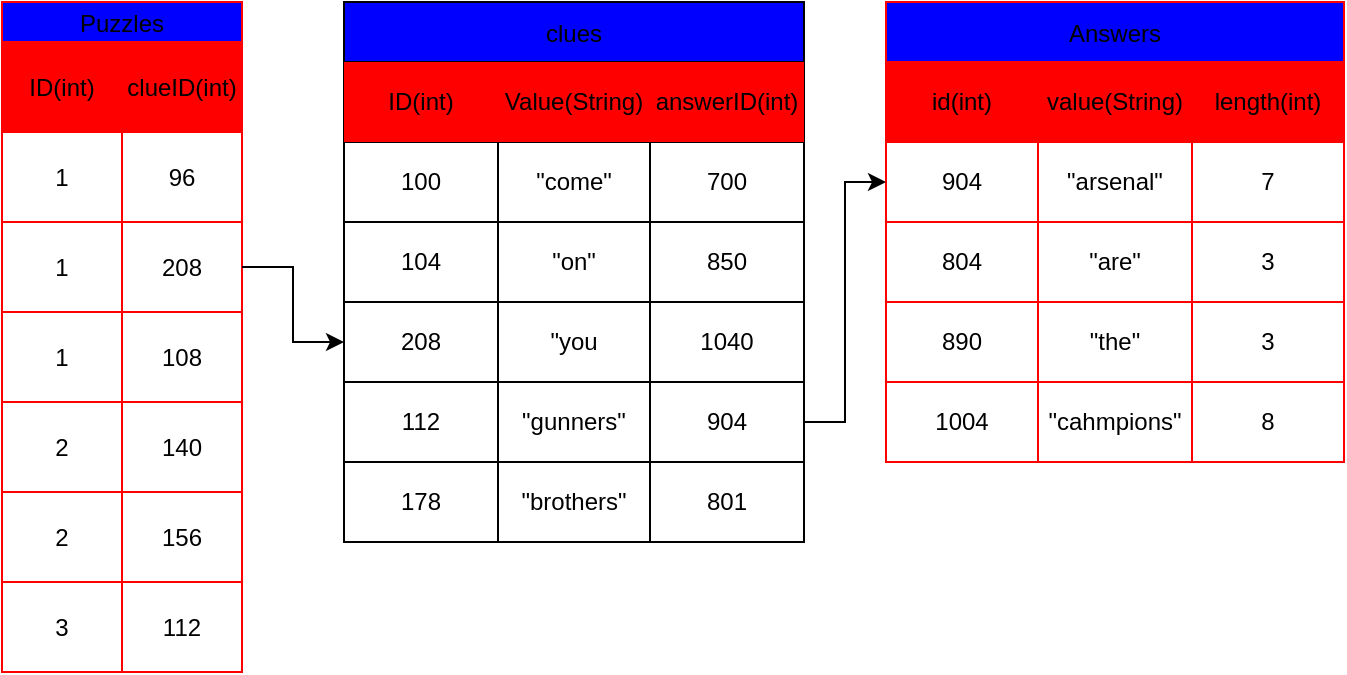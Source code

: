 <mxfile version="20.5.1" type="device"><diagram id="gxDn5xYqyPAFr58Ti_Uz" name="Page-1"><mxGraphModel dx="1038" dy="579" grid="1" gridSize="10" guides="1" tooltips="1" connect="1" arrows="1" fold="1" page="1" pageScale="1" pageWidth="850" pageHeight="1100" math="0" shadow="0"><root><mxCell id="0"/><mxCell id="1" parent="0"/><mxCell id="YxoEpAb8Fk6n28gzFD3V-1" value="Puzzles" style="shape=table;startSize=20;container=1;collapsible=0;childLayout=tableLayout;fillColor=#0000FF;strokeColor=#FF0000;" vertex="1" parent="1"><mxGeometry x="49" y="70" width="120" height="335" as="geometry"/></mxCell><mxCell id="YxoEpAb8Fk6n28gzFD3V-2" value="" style="shape=tableRow;horizontal=0;startSize=0;swimlaneHead=0;swimlaneBody=0;top=0;left=0;bottom=0;right=0;collapsible=0;dropTarget=0;fillColor=none;points=[[0,0.5],[1,0.5]];portConstraint=eastwest;" vertex="1" parent="YxoEpAb8Fk6n28gzFD3V-1"><mxGeometry y="20" width="120" height="45" as="geometry"/></mxCell><mxCell id="YxoEpAb8Fk6n28gzFD3V-3" value="ID(int)" style="shape=partialRectangle;html=1;whiteSpace=wrap;connectable=0;overflow=hidden;fillColor=#FF0000;top=0;left=0;bottom=0;right=0;pointerEvents=1;" vertex="1" parent="YxoEpAb8Fk6n28gzFD3V-2"><mxGeometry width="60" height="45" as="geometry"><mxRectangle width="60" height="45" as="alternateBounds"/></mxGeometry></mxCell><mxCell id="YxoEpAb8Fk6n28gzFD3V-4" value="clueID(int)" style="shape=partialRectangle;html=1;whiteSpace=wrap;connectable=0;overflow=hidden;fillColor=#FF0000;top=0;left=0;bottom=0;right=0;pointerEvents=1;" vertex="1" parent="YxoEpAb8Fk6n28gzFD3V-2"><mxGeometry x="60" width="60" height="45" as="geometry"><mxRectangle width="60" height="45" as="alternateBounds"/></mxGeometry></mxCell><mxCell id="YxoEpAb8Fk6n28gzFD3V-5" value="" style="shape=tableRow;horizontal=0;startSize=0;swimlaneHead=0;swimlaneBody=0;top=0;left=0;bottom=0;right=0;collapsible=0;dropTarget=0;fillColor=none;points=[[0,0.5],[1,0.5]];portConstraint=eastwest;" vertex="1" parent="YxoEpAb8Fk6n28gzFD3V-1"><mxGeometry y="65" width="120" height="45" as="geometry"/></mxCell><mxCell id="YxoEpAb8Fk6n28gzFD3V-6" value="1" style="shape=partialRectangle;html=1;whiteSpace=wrap;connectable=0;overflow=hidden;fillColor=none;top=0;left=0;bottom=0;right=0;pointerEvents=1;" vertex="1" parent="YxoEpAb8Fk6n28gzFD3V-5"><mxGeometry width="60" height="45" as="geometry"><mxRectangle width="60" height="45" as="alternateBounds"/></mxGeometry></mxCell><mxCell id="YxoEpAb8Fk6n28gzFD3V-7" value="96" style="shape=partialRectangle;html=1;whiteSpace=wrap;connectable=0;overflow=hidden;fillColor=none;top=0;left=0;bottom=0;right=0;pointerEvents=1;" vertex="1" parent="YxoEpAb8Fk6n28gzFD3V-5"><mxGeometry x="60" width="60" height="45" as="geometry"><mxRectangle width="60" height="45" as="alternateBounds"/></mxGeometry></mxCell><mxCell id="YxoEpAb8Fk6n28gzFD3V-10" style="shape=tableRow;horizontal=0;startSize=0;swimlaneHead=0;swimlaneBody=0;top=0;left=0;bottom=0;right=0;collapsible=0;dropTarget=0;fillColor=none;points=[[0,0.5],[1,0.5]];portConstraint=eastwest;" vertex="1" parent="YxoEpAb8Fk6n28gzFD3V-1"><mxGeometry y="110" width="120" height="45" as="geometry"/></mxCell><mxCell id="YxoEpAb8Fk6n28gzFD3V-11" value="1" style="shape=partialRectangle;html=1;whiteSpace=wrap;connectable=0;overflow=hidden;fillColor=none;top=0;left=0;bottom=0;right=0;pointerEvents=1;" vertex="1" parent="YxoEpAb8Fk6n28gzFD3V-10"><mxGeometry width="60" height="45" as="geometry"><mxRectangle width="60" height="45" as="alternateBounds"/></mxGeometry></mxCell><mxCell id="YxoEpAb8Fk6n28gzFD3V-12" value="208" style="shape=partialRectangle;html=1;whiteSpace=wrap;connectable=0;overflow=hidden;fillColor=none;top=0;left=0;bottom=0;right=0;pointerEvents=1;" vertex="1" parent="YxoEpAb8Fk6n28gzFD3V-10"><mxGeometry x="60" width="60" height="45" as="geometry"><mxRectangle width="60" height="45" as="alternateBounds"/></mxGeometry></mxCell><mxCell id="YxoEpAb8Fk6n28gzFD3V-13" style="shape=tableRow;horizontal=0;startSize=0;swimlaneHead=0;swimlaneBody=0;top=0;left=0;bottom=0;right=0;collapsible=0;dropTarget=0;fillColor=none;points=[[0,0.5],[1,0.5]];portConstraint=eastwest;" vertex="1" parent="YxoEpAb8Fk6n28gzFD3V-1"><mxGeometry y="155" width="120" height="45" as="geometry"/></mxCell><mxCell id="YxoEpAb8Fk6n28gzFD3V-14" value="1" style="shape=partialRectangle;html=1;whiteSpace=wrap;connectable=0;overflow=hidden;fillColor=none;top=0;left=0;bottom=0;right=0;pointerEvents=1;" vertex="1" parent="YxoEpAb8Fk6n28gzFD3V-13"><mxGeometry width="60" height="45" as="geometry"><mxRectangle width="60" height="45" as="alternateBounds"/></mxGeometry></mxCell><mxCell id="YxoEpAb8Fk6n28gzFD3V-15" value="108" style="shape=partialRectangle;html=1;whiteSpace=wrap;connectable=0;overflow=hidden;fillColor=none;top=0;left=0;bottom=0;right=0;pointerEvents=1;" vertex="1" parent="YxoEpAb8Fk6n28gzFD3V-13"><mxGeometry x="60" width="60" height="45" as="geometry"><mxRectangle width="60" height="45" as="alternateBounds"/></mxGeometry></mxCell><mxCell id="YxoEpAb8Fk6n28gzFD3V-16" style="shape=tableRow;horizontal=0;startSize=0;swimlaneHead=0;swimlaneBody=0;top=0;left=0;bottom=0;right=0;collapsible=0;dropTarget=0;fillColor=none;points=[[0,0.5],[1,0.5]];portConstraint=eastwest;" vertex="1" parent="YxoEpAb8Fk6n28gzFD3V-1"><mxGeometry y="200" width="120" height="45" as="geometry"/></mxCell><mxCell id="YxoEpAb8Fk6n28gzFD3V-17" value="2" style="shape=partialRectangle;html=1;whiteSpace=wrap;connectable=0;overflow=hidden;fillColor=none;top=0;left=0;bottom=0;right=0;pointerEvents=1;" vertex="1" parent="YxoEpAb8Fk6n28gzFD3V-16"><mxGeometry width="60" height="45" as="geometry"><mxRectangle width="60" height="45" as="alternateBounds"/></mxGeometry></mxCell><mxCell id="YxoEpAb8Fk6n28gzFD3V-18" value="140" style="shape=partialRectangle;html=1;whiteSpace=wrap;connectable=0;overflow=hidden;fillColor=none;top=0;left=0;bottom=0;right=0;pointerEvents=1;" vertex="1" parent="YxoEpAb8Fk6n28gzFD3V-16"><mxGeometry x="60" width="60" height="45" as="geometry"><mxRectangle width="60" height="45" as="alternateBounds"/></mxGeometry></mxCell><mxCell id="YxoEpAb8Fk6n28gzFD3V-19" style="shape=tableRow;horizontal=0;startSize=0;swimlaneHead=0;swimlaneBody=0;top=0;left=0;bottom=0;right=0;collapsible=0;dropTarget=0;fillColor=none;points=[[0,0.5],[1,0.5]];portConstraint=eastwest;" vertex="1" parent="YxoEpAb8Fk6n28gzFD3V-1"><mxGeometry y="245" width="120" height="45" as="geometry"/></mxCell><mxCell id="YxoEpAb8Fk6n28gzFD3V-20" value="2" style="shape=partialRectangle;html=1;whiteSpace=wrap;connectable=0;overflow=hidden;fillColor=none;top=0;left=0;bottom=0;right=0;pointerEvents=1;" vertex="1" parent="YxoEpAb8Fk6n28gzFD3V-19"><mxGeometry width="60" height="45" as="geometry"><mxRectangle width="60" height="45" as="alternateBounds"/></mxGeometry></mxCell><mxCell id="YxoEpAb8Fk6n28gzFD3V-21" value="156" style="shape=partialRectangle;html=1;whiteSpace=wrap;connectable=0;overflow=hidden;fillColor=none;top=0;left=0;bottom=0;right=0;pointerEvents=1;" vertex="1" parent="YxoEpAb8Fk6n28gzFD3V-19"><mxGeometry x="60" width="60" height="45" as="geometry"><mxRectangle width="60" height="45" as="alternateBounds"/></mxGeometry></mxCell><mxCell id="YxoEpAb8Fk6n28gzFD3V-22" style="shape=tableRow;horizontal=0;startSize=0;swimlaneHead=0;swimlaneBody=0;top=0;left=0;bottom=0;right=0;collapsible=0;dropTarget=0;fillColor=none;points=[[0,0.5],[1,0.5]];portConstraint=eastwest;" vertex="1" parent="YxoEpAb8Fk6n28gzFD3V-1"><mxGeometry y="290" width="120" height="45" as="geometry"/></mxCell><mxCell id="YxoEpAb8Fk6n28gzFD3V-23" value="3" style="shape=partialRectangle;html=1;whiteSpace=wrap;connectable=0;overflow=hidden;fillColor=none;top=0;left=0;bottom=0;right=0;pointerEvents=1;" vertex="1" parent="YxoEpAb8Fk6n28gzFD3V-22"><mxGeometry width="60" height="45" as="geometry"><mxRectangle width="60" height="45" as="alternateBounds"/></mxGeometry></mxCell><mxCell id="YxoEpAb8Fk6n28gzFD3V-24" value="112" style="shape=partialRectangle;html=1;whiteSpace=wrap;connectable=0;overflow=hidden;fillColor=none;top=0;left=0;bottom=0;right=0;pointerEvents=1;" vertex="1" parent="YxoEpAb8Fk6n28gzFD3V-22"><mxGeometry x="60" width="60" height="45" as="geometry"><mxRectangle width="60" height="45" as="alternateBounds"/></mxGeometry></mxCell><mxCell id="YxoEpAb8Fk6n28gzFD3V-28" value="clues" style="shape=table;startSize=30;container=1;collapsible=0;childLayout=tableLayout;fillColor=#0000FF;" vertex="1" parent="1"><mxGeometry x="220" y="70" width="230" height="270" as="geometry"/></mxCell><mxCell id="YxoEpAb8Fk6n28gzFD3V-29" value="" style="shape=tableRow;horizontal=0;startSize=0;swimlaneHead=0;swimlaneBody=0;top=0;left=0;bottom=0;right=0;collapsible=0;dropTarget=0;fillColor=none;points=[[0,0.5],[1,0.5]];portConstraint=eastwest;" vertex="1" parent="YxoEpAb8Fk6n28gzFD3V-28"><mxGeometry y="30" width="230" height="40" as="geometry"/></mxCell><mxCell id="YxoEpAb8Fk6n28gzFD3V-47" value="ID(int)" style="shape=partialRectangle;html=1;whiteSpace=wrap;connectable=0;overflow=hidden;fillColor=#FF0000;top=0;left=0;bottom=0;right=0;pointerEvents=1;" vertex="1" parent="YxoEpAb8Fk6n28gzFD3V-29"><mxGeometry width="77" height="40" as="geometry"><mxRectangle width="77" height="40" as="alternateBounds"/></mxGeometry></mxCell><mxCell id="YxoEpAb8Fk6n28gzFD3V-30" value="Value(String)" style="shape=partialRectangle;html=1;whiteSpace=wrap;connectable=0;overflow=hidden;fillColor=#FF0000;top=0;left=0;bottom=0;right=0;pointerEvents=1;" vertex="1" parent="YxoEpAb8Fk6n28gzFD3V-29"><mxGeometry x="77" width="76" height="40" as="geometry"><mxRectangle width="76" height="40" as="alternateBounds"/></mxGeometry></mxCell><mxCell id="YxoEpAb8Fk6n28gzFD3V-31" value="answerID(int)" style="shape=partialRectangle;html=1;whiteSpace=wrap;connectable=0;overflow=hidden;fillColor=#FF0000;top=0;left=0;bottom=0;right=0;pointerEvents=1;" vertex="1" parent="YxoEpAb8Fk6n28gzFD3V-29"><mxGeometry x="153" width="77" height="40" as="geometry"><mxRectangle width="77" height="40" as="alternateBounds"/></mxGeometry></mxCell><mxCell id="YxoEpAb8Fk6n28gzFD3V-32" value="" style="shape=tableRow;horizontal=0;startSize=0;swimlaneHead=0;swimlaneBody=0;top=0;left=0;bottom=0;right=0;collapsible=0;dropTarget=0;fillColor=none;points=[[0,0.5],[1,0.5]];portConstraint=eastwest;" vertex="1" parent="YxoEpAb8Fk6n28gzFD3V-28"><mxGeometry y="70" width="230" height="40" as="geometry"/></mxCell><mxCell id="YxoEpAb8Fk6n28gzFD3V-48" value="100" style="shape=partialRectangle;html=1;whiteSpace=wrap;connectable=0;overflow=hidden;fillColor=none;top=0;left=0;bottom=0;right=0;pointerEvents=1;" vertex="1" parent="YxoEpAb8Fk6n28gzFD3V-32"><mxGeometry width="77" height="40" as="geometry"><mxRectangle width="77" height="40" as="alternateBounds"/></mxGeometry></mxCell><mxCell id="YxoEpAb8Fk6n28gzFD3V-33" value="&quot;come&quot;" style="shape=partialRectangle;html=1;whiteSpace=wrap;connectable=0;overflow=hidden;fillColor=none;top=0;left=0;bottom=0;right=0;pointerEvents=1;" vertex="1" parent="YxoEpAb8Fk6n28gzFD3V-32"><mxGeometry x="77" width="76" height="40" as="geometry"><mxRectangle width="76" height="40" as="alternateBounds"/></mxGeometry></mxCell><mxCell id="YxoEpAb8Fk6n28gzFD3V-34" value="700" style="shape=partialRectangle;html=1;whiteSpace=wrap;connectable=0;overflow=hidden;fillColor=none;top=0;left=0;bottom=0;right=0;pointerEvents=1;" vertex="1" parent="YxoEpAb8Fk6n28gzFD3V-32"><mxGeometry x="153" width="77" height="40" as="geometry"><mxRectangle width="77" height="40" as="alternateBounds"/></mxGeometry></mxCell><mxCell id="YxoEpAb8Fk6n28gzFD3V-35" value="" style="shape=tableRow;horizontal=0;startSize=0;swimlaneHead=0;swimlaneBody=0;top=0;left=0;bottom=0;right=0;collapsible=0;dropTarget=0;fillColor=none;points=[[0,0.5],[1,0.5]];portConstraint=eastwest;" vertex="1" parent="YxoEpAb8Fk6n28gzFD3V-28"><mxGeometry y="110" width="230" height="40" as="geometry"/></mxCell><mxCell id="YxoEpAb8Fk6n28gzFD3V-49" value="104" style="shape=partialRectangle;html=1;whiteSpace=wrap;connectable=0;overflow=hidden;fillColor=none;top=0;left=0;bottom=0;right=0;pointerEvents=1;" vertex="1" parent="YxoEpAb8Fk6n28gzFD3V-35"><mxGeometry width="77" height="40" as="geometry"><mxRectangle width="77" height="40" as="alternateBounds"/></mxGeometry></mxCell><mxCell id="YxoEpAb8Fk6n28gzFD3V-36" value="&quot;on&quot;" style="shape=partialRectangle;html=1;whiteSpace=wrap;connectable=0;overflow=hidden;fillColor=none;top=0;left=0;bottom=0;right=0;pointerEvents=1;" vertex="1" parent="YxoEpAb8Fk6n28gzFD3V-35"><mxGeometry x="77" width="76" height="40" as="geometry"><mxRectangle width="76" height="40" as="alternateBounds"/></mxGeometry></mxCell><mxCell id="YxoEpAb8Fk6n28gzFD3V-37" value="850" style="shape=partialRectangle;html=1;whiteSpace=wrap;connectable=0;overflow=hidden;fillColor=none;top=0;left=0;bottom=0;right=0;pointerEvents=1;" vertex="1" parent="YxoEpAb8Fk6n28gzFD3V-35"><mxGeometry x="153" width="77" height="40" as="geometry"><mxRectangle width="77" height="40" as="alternateBounds"/></mxGeometry></mxCell><mxCell id="YxoEpAb8Fk6n28gzFD3V-38" value="" style="shape=tableRow;horizontal=0;startSize=0;swimlaneHead=0;swimlaneBody=0;top=0;left=0;bottom=0;right=0;collapsible=0;dropTarget=0;fillColor=none;points=[[0,0.5],[1,0.5]];portConstraint=eastwest;" vertex="1" parent="YxoEpAb8Fk6n28gzFD3V-28"><mxGeometry y="150" width="230" height="40" as="geometry"/></mxCell><mxCell id="YxoEpAb8Fk6n28gzFD3V-50" value="208" style="shape=partialRectangle;html=1;whiteSpace=wrap;connectable=0;overflow=hidden;fillColor=none;top=0;left=0;bottom=0;right=0;pointerEvents=1;" vertex="1" parent="YxoEpAb8Fk6n28gzFD3V-38"><mxGeometry width="77" height="40" as="geometry"><mxRectangle width="77" height="40" as="alternateBounds"/></mxGeometry></mxCell><mxCell id="YxoEpAb8Fk6n28gzFD3V-39" value="&quot;you" style="shape=partialRectangle;html=1;whiteSpace=wrap;connectable=0;overflow=hidden;fillColor=none;top=0;left=0;bottom=0;right=0;pointerEvents=1;" vertex="1" parent="YxoEpAb8Fk6n28gzFD3V-38"><mxGeometry x="77" width="76" height="40" as="geometry"><mxRectangle width="76" height="40" as="alternateBounds"/></mxGeometry></mxCell><mxCell id="YxoEpAb8Fk6n28gzFD3V-40" value="1040" style="shape=partialRectangle;html=1;whiteSpace=wrap;connectable=0;overflow=hidden;fillColor=none;top=0;left=0;bottom=0;right=0;pointerEvents=1;" vertex="1" parent="YxoEpAb8Fk6n28gzFD3V-38"><mxGeometry x="153" width="77" height="40" as="geometry"><mxRectangle width="77" height="40" as="alternateBounds"/></mxGeometry></mxCell><mxCell id="YxoEpAb8Fk6n28gzFD3V-41" value="" style="shape=tableRow;horizontal=0;startSize=0;swimlaneHead=0;swimlaneBody=0;top=0;left=0;bottom=0;right=0;collapsible=0;dropTarget=0;fillColor=none;points=[[0,0.5],[1,0.5]];portConstraint=eastwest;" vertex="1" parent="YxoEpAb8Fk6n28gzFD3V-28"><mxGeometry y="190" width="230" height="40" as="geometry"/></mxCell><mxCell id="YxoEpAb8Fk6n28gzFD3V-51" value="112" style="shape=partialRectangle;html=1;whiteSpace=wrap;connectable=0;overflow=hidden;fillColor=none;top=0;left=0;bottom=0;right=0;pointerEvents=1;" vertex="1" parent="YxoEpAb8Fk6n28gzFD3V-41"><mxGeometry width="77" height="40" as="geometry"><mxRectangle width="77" height="40" as="alternateBounds"/></mxGeometry></mxCell><mxCell id="YxoEpAb8Fk6n28gzFD3V-42" value="&quot;gunners&quot;" style="shape=partialRectangle;html=1;whiteSpace=wrap;connectable=0;overflow=hidden;fillColor=none;top=0;left=0;bottom=0;right=0;pointerEvents=1;" vertex="1" parent="YxoEpAb8Fk6n28gzFD3V-41"><mxGeometry x="77" width="76" height="40" as="geometry"><mxRectangle width="76" height="40" as="alternateBounds"/></mxGeometry></mxCell><mxCell id="YxoEpAb8Fk6n28gzFD3V-43" value="904" style="shape=partialRectangle;html=1;whiteSpace=wrap;connectable=0;overflow=hidden;fillColor=none;top=0;left=0;bottom=0;right=0;pointerEvents=1;" vertex="1" parent="YxoEpAb8Fk6n28gzFD3V-41"><mxGeometry x="153" width="77" height="40" as="geometry"><mxRectangle width="77" height="40" as="alternateBounds"/></mxGeometry></mxCell><mxCell id="YxoEpAb8Fk6n28gzFD3V-44" value="" style="shape=tableRow;horizontal=0;startSize=0;swimlaneHead=0;swimlaneBody=0;top=0;left=0;bottom=0;right=0;collapsible=0;dropTarget=0;fillColor=none;points=[[0,0.5],[1,0.5]];portConstraint=eastwest;" vertex="1" parent="YxoEpAb8Fk6n28gzFD3V-28"><mxGeometry y="230" width="230" height="40" as="geometry"/></mxCell><mxCell id="YxoEpAb8Fk6n28gzFD3V-52" value="178" style="shape=partialRectangle;html=1;whiteSpace=wrap;connectable=0;overflow=hidden;fillColor=none;top=0;left=0;bottom=0;right=0;pointerEvents=1;" vertex="1" parent="YxoEpAb8Fk6n28gzFD3V-44"><mxGeometry width="77" height="40" as="geometry"><mxRectangle width="77" height="40" as="alternateBounds"/></mxGeometry></mxCell><mxCell id="YxoEpAb8Fk6n28gzFD3V-45" value="&quot;brothers&quot;" style="shape=partialRectangle;html=1;whiteSpace=wrap;connectable=0;overflow=hidden;fillColor=none;top=0;left=0;bottom=0;right=0;pointerEvents=1;" vertex="1" parent="YxoEpAb8Fk6n28gzFD3V-44"><mxGeometry x="77" width="76" height="40" as="geometry"><mxRectangle width="76" height="40" as="alternateBounds"/></mxGeometry></mxCell><mxCell id="YxoEpAb8Fk6n28gzFD3V-46" value="801" style="shape=partialRectangle;html=1;whiteSpace=wrap;connectable=0;overflow=hidden;fillColor=none;top=0;left=0;bottom=0;right=0;pointerEvents=1;" vertex="1" parent="YxoEpAb8Fk6n28gzFD3V-44"><mxGeometry x="153" width="77" height="40" as="geometry"><mxRectangle width="77" height="40" as="alternateBounds"/></mxGeometry></mxCell><mxCell id="YxoEpAb8Fk6n28gzFD3V-53" value="Answers" style="shape=table;startSize=30;container=1;collapsible=0;childLayout=tableLayout;strokeColor=#FF0000;fillColor=#0000FF;" vertex="1" parent="1"><mxGeometry x="491" y="70" width="229" height="230" as="geometry"/></mxCell><mxCell id="YxoEpAb8Fk6n28gzFD3V-54" value="" style="shape=tableRow;horizontal=0;startSize=0;swimlaneHead=0;swimlaneBody=0;top=0;left=0;bottom=0;right=0;collapsible=0;dropTarget=0;fillColor=none;points=[[0,0.5],[1,0.5]];portConstraint=eastwest;strokeColor=#FF0000;" vertex="1" parent="YxoEpAb8Fk6n28gzFD3V-53"><mxGeometry y="30" width="229" height="40" as="geometry"/></mxCell><mxCell id="YxoEpAb8Fk6n28gzFD3V-55" value="id(int)" style="shape=partialRectangle;html=1;whiteSpace=wrap;connectable=0;overflow=hidden;fillColor=#FF0000;top=0;left=0;bottom=0;right=0;pointerEvents=1;strokeColor=#FF0000;" vertex="1" parent="YxoEpAb8Fk6n28gzFD3V-54"><mxGeometry width="76" height="40" as="geometry"><mxRectangle width="76" height="40" as="alternateBounds"/></mxGeometry></mxCell><mxCell id="YxoEpAb8Fk6n28gzFD3V-56" value="value(String)" style="shape=partialRectangle;html=1;whiteSpace=wrap;connectable=0;overflow=hidden;fillColor=#FF0000;top=0;left=0;bottom=0;right=0;pointerEvents=1;strokeColor=#FF0000;" vertex="1" parent="YxoEpAb8Fk6n28gzFD3V-54"><mxGeometry x="76" width="77" height="40" as="geometry"><mxRectangle width="77" height="40" as="alternateBounds"/></mxGeometry></mxCell><mxCell id="YxoEpAb8Fk6n28gzFD3V-66" value="length(int)" style="shape=partialRectangle;html=1;whiteSpace=wrap;connectable=0;overflow=hidden;fillColor=#FF0000;top=0;left=0;bottom=0;right=0;pointerEvents=1;strokeColor=#FF0000;" vertex="1" parent="YxoEpAb8Fk6n28gzFD3V-54"><mxGeometry x="153" width="76" height="40" as="geometry"><mxRectangle width="76" height="40" as="alternateBounds"/></mxGeometry></mxCell><mxCell id="YxoEpAb8Fk6n28gzFD3V-57" value="" style="shape=tableRow;horizontal=0;startSize=0;swimlaneHead=0;swimlaneBody=0;top=0;left=0;bottom=0;right=0;collapsible=0;dropTarget=0;fillColor=none;points=[[0,0.5],[1,0.5]];portConstraint=eastwest;strokeColor=#FF0000;" vertex="1" parent="YxoEpAb8Fk6n28gzFD3V-53"><mxGeometry y="70" width="229" height="40" as="geometry"/></mxCell><mxCell id="YxoEpAb8Fk6n28gzFD3V-58" value="904" style="shape=partialRectangle;html=1;whiteSpace=wrap;connectable=0;overflow=hidden;fillColor=none;top=0;left=0;bottom=0;right=0;pointerEvents=1;strokeColor=#FF0000;" vertex="1" parent="YxoEpAb8Fk6n28gzFD3V-57"><mxGeometry width="76" height="40" as="geometry"><mxRectangle width="76" height="40" as="alternateBounds"/></mxGeometry></mxCell><mxCell id="YxoEpAb8Fk6n28gzFD3V-59" value="&quot;arsenal&quot;" style="shape=partialRectangle;html=1;whiteSpace=wrap;connectable=0;overflow=hidden;fillColor=none;top=0;left=0;bottom=0;right=0;pointerEvents=1;strokeColor=#FF0000;" vertex="1" parent="YxoEpAb8Fk6n28gzFD3V-57"><mxGeometry x="76" width="77" height="40" as="geometry"><mxRectangle width="77" height="40" as="alternateBounds"/></mxGeometry></mxCell><mxCell id="YxoEpAb8Fk6n28gzFD3V-67" value="7" style="shape=partialRectangle;html=1;whiteSpace=wrap;connectable=0;overflow=hidden;fillColor=none;top=0;left=0;bottom=0;right=0;pointerEvents=1;strokeColor=#FF0000;" vertex="1" parent="YxoEpAb8Fk6n28gzFD3V-57"><mxGeometry x="153" width="76" height="40" as="geometry"><mxRectangle width="76" height="40" as="alternateBounds"/></mxGeometry></mxCell><mxCell id="YxoEpAb8Fk6n28gzFD3V-60" value="" style="shape=tableRow;horizontal=0;startSize=0;swimlaneHead=0;swimlaneBody=0;top=0;left=0;bottom=0;right=0;collapsible=0;dropTarget=0;fillColor=none;points=[[0,0.5],[1,0.5]];portConstraint=eastwest;strokeColor=#FF0000;" vertex="1" parent="YxoEpAb8Fk6n28gzFD3V-53"><mxGeometry y="110" width="229" height="40" as="geometry"/></mxCell><mxCell id="YxoEpAb8Fk6n28gzFD3V-61" value="804" style="shape=partialRectangle;html=1;whiteSpace=wrap;connectable=0;overflow=hidden;fillColor=none;top=0;left=0;bottom=0;right=0;pointerEvents=1;strokeColor=#FF0000;" vertex="1" parent="YxoEpAb8Fk6n28gzFD3V-60"><mxGeometry width="76" height="40" as="geometry"><mxRectangle width="76" height="40" as="alternateBounds"/></mxGeometry></mxCell><mxCell id="YxoEpAb8Fk6n28gzFD3V-62" value="&quot;are&quot;" style="shape=partialRectangle;html=1;whiteSpace=wrap;connectable=0;overflow=hidden;fillColor=none;top=0;left=0;bottom=0;right=0;pointerEvents=1;strokeColor=#FF0000;" vertex="1" parent="YxoEpAb8Fk6n28gzFD3V-60"><mxGeometry x="76" width="77" height="40" as="geometry"><mxRectangle width="77" height="40" as="alternateBounds"/></mxGeometry></mxCell><mxCell id="YxoEpAb8Fk6n28gzFD3V-68" value="3" style="shape=partialRectangle;html=1;whiteSpace=wrap;connectable=0;overflow=hidden;fillColor=none;top=0;left=0;bottom=0;right=0;pointerEvents=1;strokeColor=#FF0000;" vertex="1" parent="YxoEpAb8Fk6n28gzFD3V-60"><mxGeometry x="153" width="76" height="40" as="geometry"><mxRectangle width="76" height="40" as="alternateBounds"/></mxGeometry></mxCell><mxCell id="YxoEpAb8Fk6n28gzFD3V-63" value="" style="shape=tableRow;horizontal=0;startSize=0;swimlaneHead=0;swimlaneBody=0;top=0;left=0;bottom=0;right=0;collapsible=0;dropTarget=0;fillColor=none;points=[[0,0.5],[1,0.5]];portConstraint=eastwest;strokeColor=#FF0000;" vertex="1" parent="YxoEpAb8Fk6n28gzFD3V-53"><mxGeometry y="150" width="229" height="40" as="geometry"/></mxCell><mxCell id="YxoEpAb8Fk6n28gzFD3V-64" value="890" style="shape=partialRectangle;html=1;whiteSpace=wrap;connectable=0;overflow=hidden;fillColor=none;top=0;left=0;bottom=0;right=0;pointerEvents=1;strokeColor=#FF0000;" vertex="1" parent="YxoEpAb8Fk6n28gzFD3V-63"><mxGeometry width="76" height="40" as="geometry"><mxRectangle width="76" height="40" as="alternateBounds"/></mxGeometry></mxCell><mxCell id="YxoEpAb8Fk6n28gzFD3V-65" value="&quot;the&quot;" style="shape=partialRectangle;html=1;whiteSpace=wrap;connectable=0;overflow=hidden;fillColor=none;top=0;left=0;bottom=0;right=0;pointerEvents=1;strokeColor=#FF0000;" vertex="1" parent="YxoEpAb8Fk6n28gzFD3V-63"><mxGeometry x="76" width="77" height="40" as="geometry"><mxRectangle width="77" height="40" as="alternateBounds"/></mxGeometry></mxCell><mxCell id="YxoEpAb8Fk6n28gzFD3V-69" value="3" style="shape=partialRectangle;html=1;whiteSpace=wrap;connectable=0;overflow=hidden;fillColor=none;top=0;left=0;bottom=0;right=0;pointerEvents=1;strokeColor=#FF0000;" vertex="1" parent="YxoEpAb8Fk6n28gzFD3V-63"><mxGeometry x="153" width="76" height="40" as="geometry"><mxRectangle width="76" height="40" as="alternateBounds"/></mxGeometry></mxCell><mxCell id="YxoEpAb8Fk6n28gzFD3V-70" style="shape=tableRow;horizontal=0;startSize=0;swimlaneHead=0;swimlaneBody=0;top=0;left=0;bottom=0;right=0;collapsible=0;dropTarget=0;fillColor=none;points=[[0,0.5],[1,0.5]];portConstraint=eastwest;strokeColor=#FF0000;" vertex="1" parent="YxoEpAb8Fk6n28gzFD3V-53"><mxGeometry y="190" width="229" height="40" as="geometry"/></mxCell><mxCell id="YxoEpAb8Fk6n28gzFD3V-71" value="1004" style="shape=partialRectangle;html=1;whiteSpace=wrap;connectable=0;overflow=hidden;fillColor=none;top=0;left=0;bottom=0;right=0;pointerEvents=1;strokeColor=#FF0000;" vertex="1" parent="YxoEpAb8Fk6n28gzFD3V-70"><mxGeometry width="76" height="40" as="geometry"><mxRectangle width="76" height="40" as="alternateBounds"/></mxGeometry></mxCell><mxCell id="YxoEpAb8Fk6n28gzFD3V-72" value="&quot;cahmpions&quot;" style="shape=partialRectangle;html=1;whiteSpace=wrap;connectable=0;overflow=hidden;fillColor=none;top=0;left=0;bottom=0;right=0;pointerEvents=1;strokeColor=#FF0000;" vertex="1" parent="YxoEpAb8Fk6n28gzFD3V-70"><mxGeometry x="76" width="77" height="40" as="geometry"><mxRectangle width="77" height="40" as="alternateBounds"/></mxGeometry></mxCell><mxCell id="YxoEpAb8Fk6n28gzFD3V-73" value="8" style="shape=partialRectangle;html=1;whiteSpace=wrap;connectable=0;overflow=hidden;fillColor=none;top=0;left=0;bottom=0;right=0;pointerEvents=1;strokeColor=#FF0000;" vertex="1" parent="YxoEpAb8Fk6n28gzFD3V-70"><mxGeometry x="153" width="76" height="40" as="geometry"><mxRectangle width="76" height="40" as="alternateBounds"/></mxGeometry></mxCell><mxCell id="YxoEpAb8Fk6n28gzFD3V-144" style="edgeStyle=elbowEdgeStyle;rounded=0;orthogonalLoop=1;jettySize=auto;html=1;exitX=1;exitY=0.5;exitDx=0;exitDy=0;entryX=0;entryY=0.5;entryDx=0;entryDy=0;" edge="1" parent="1" source="YxoEpAb8Fk6n28gzFD3V-41" target="YxoEpAb8Fk6n28gzFD3V-57"><mxGeometry relative="1" as="geometry"/></mxCell><mxCell id="YxoEpAb8Fk6n28gzFD3V-145" style="edgeStyle=elbowEdgeStyle;rounded=0;orthogonalLoop=1;jettySize=auto;html=1;exitX=1;exitY=0.5;exitDx=0;exitDy=0;entryX=0;entryY=0.5;entryDx=0;entryDy=0;" edge="1" parent="1" source="YxoEpAb8Fk6n28gzFD3V-10" target="YxoEpAb8Fk6n28gzFD3V-38"><mxGeometry relative="1" as="geometry"/></mxCell></root></mxGraphModel></diagram></mxfile>